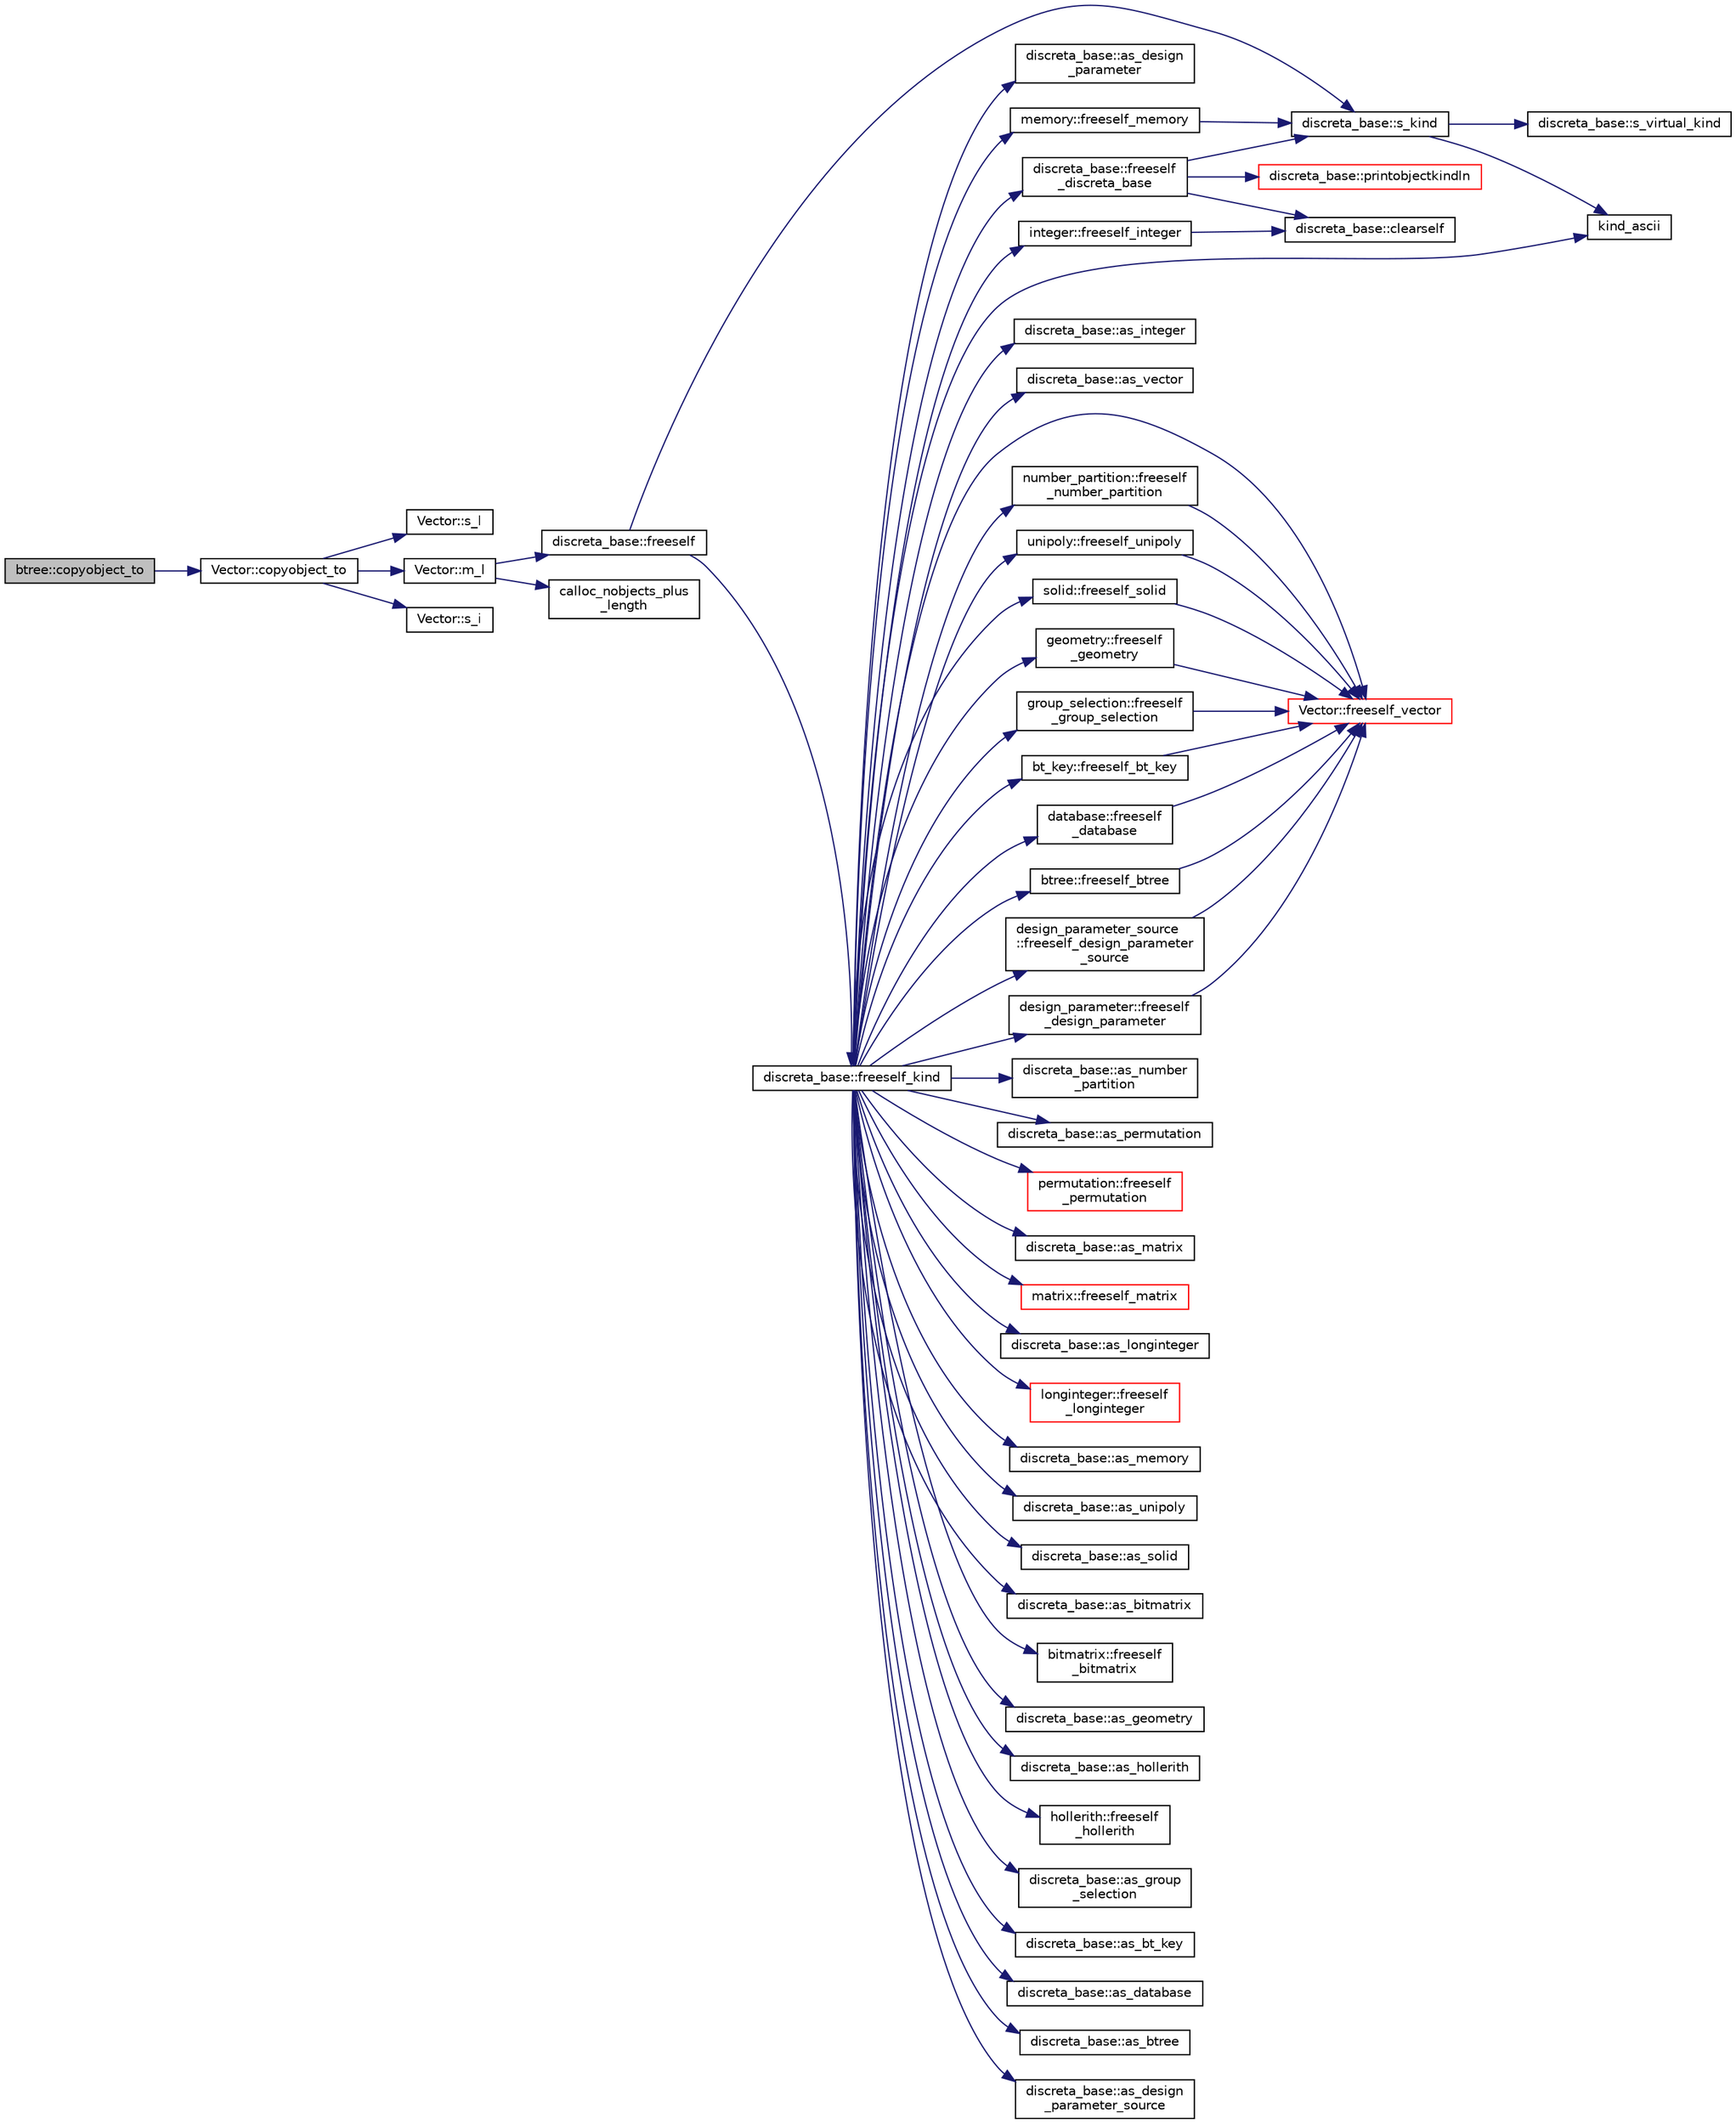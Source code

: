 digraph "btree::copyobject_to"
{
  edge [fontname="Helvetica",fontsize="10",labelfontname="Helvetica",labelfontsize="10"];
  node [fontname="Helvetica",fontsize="10",shape=record];
  rankdir="LR";
  Node764 [label="btree::copyobject_to",height=0.2,width=0.4,color="black", fillcolor="grey75", style="filled", fontcolor="black"];
  Node764 -> Node765 [color="midnightblue",fontsize="10",style="solid",fontname="Helvetica"];
  Node765 [label="Vector::copyobject_to",height=0.2,width=0.4,color="black", fillcolor="white", style="filled",URL="$d5/db2/class_vector.html#af657307f3d344c8cef5d633335a5f484"];
  Node765 -> Node766 [color="midnightblue",fontsize="10",style="solid",fontname="Helvetica"];
  Node766 [label="Vector::s_l",height=0.2,width=0.4,color="black", fillcolor="white", style="filled",URL="$d5/db2/class_vector.html#ad2dc082288f858d22a528832289e0704"];
  Node765 -> Node767 [color="midnightblue",fontsize="10",style="solid",fontname="Helvetica"];
  Node767 [label="Vector::m_l",height=0.2,width=0.4,color="black", fillcolor="white", style="filled",URL="$d5/db2/class_vector.html#a00f5520c2a6b4f5282a1a8bcf8ea74eb"];
  Node767 -> Node768 [color="midnightblue",fontsize="10",style="solid",fontname="Helvetica"];
  Node768 [label="discreta_base::freeself",height=0.2,width=0.4,color="black", fillcolor="white", style="filled",URL="$d7/d71/classdiscreta__base.html#a9a3c9501a562293b5667c11b9174d6e5"];
  Node768 -> Node769 [color="midnightblue",fontsize="10",style="solid",fontname="Helvetica"];
  Node769 [label="discreta_base::freeself_kind",height=0.2,width=0.4,color="black", fillcolor="white", style="filled",URL="$d7/d71/classdiscreta__base.html#a63a23ada2165b3838fab719ed458cec8"];
  Node769 -> Node770 [color="midnightblue",fontsize="10",style="solid",fontname="Helvetica"];
  Node770 [label="discreta_base::freeself\l_discreta_base",height=0.2,width=0.4,color="black", fillcolor="white", style="filled",URL="$d7/d71/classdiscreta__base.html#a8b1ec2cee4566034441e066dc2c027db"];
  Node770 -> Node771 [color="midnightblue",fontsize="10",style="solid",fontname="Helvetica"];
  Node771 [label="discreta_base::s_kind",height=0.2,width=0.4,color="black", fillcolor="white", style="filled",URL="$d7/d71/classdiscreta__base.html#a8a830025c74adbbc3362418a7c2ba157"];
  Node771 -> Node772 [color="midnightblue",fontsize="10",style="solid",fontname="Helvetica"];
  Node772 [label="discreta_base::s_virtual_kind",height=0.2,width=0.4,color="black", fillcolor="white", style="filled",URL="$d7/d71/classdiscreta__base.html#a52778a6d6943a468be083d0785d418fb"];
  Node771 -> Node773 [color="midnightblue",fontsize="10",style="solid",fontname="Helvetica"];
  Node773 [label="kind_ascii",height=0.2,width=0.4,color="black", fillcolor="white", style="filled",URL="$d9/d60/discreta_8h.html#ad0ce825a9f29bc6cec27e1b64cfe27bf"];
  Node770 -> Node774 [color="midnightblue",fontsize="10",style="solid",fontname="Helvetica"];
  Node774 [label="discreta_base::printobjectkindln",height=0.2,width=0.4,color="red", fillcolor="white", style="filled",URL="$d7/d71/classdiscreta__base.html#a677ccc8f392ebedde05e453f8cf59559"];
  Node770 -> Node776 [color="midnightblue",fontsize="10",style="solid",fontname="Helvetica"];
  Node776 [label="discreta_base::clearself",height=0.2,width=0.4,color="black", fillcolor="white", style="filled",URL="$d7/d71/classdiscreta__base.html#acc3985eac311491ab6ea3e409cffd3c4"];
  Node769 -> Node777 [color="midnightblue",fontsize="10",style="solid",fontname="Helvetica"];
  Node777 [label="discreta_base::as_integer",height=0.2,width=0.4,color="black", fillcolor="white", style="filled",URL="$d7/d71/classdiscreta__base.html#a00d7691eaf874fd283d942692fe8dd26"];
  Node769 -> Node778 [color="midnightblue",fontsize="10",style="solid",fontname="Helvetica"];
  Node778 [label="integer::freeself_integer",height=0.2,width=0.4,color="black", fillcolor="white", style="filled",URL="$d0/de5/classinteger.html#a02eb557612c9db1820dd75a77151edc0"];
  Node778 -> Node776 [color="midnightblue",fontsize="10",style="solid",fontname="Helvetica"];
  Node769 -> Node779 [color="midnightblue",fontsize="10",style="solid",fontname="Helvetica"];
  Node779 [label="discreta_base::as_vector",height=0.2,width=0.4,color="black", fillcolor="white", style="filled",URL="$d7/d71/classdiscreta__base.html#a7bdd6cae39c380b128ee9e17e42cf020"];
  Node769 -> Node780 [color="midnightblue",fontsize="10",style="solid",fontname="Helvetica"];
  Node780 [label="Vector::freeself_vector",height=0.2,width=0.4,color="red", fillcolor="white", style="filled",URL="$d5/db2/class_vector.html#ad55c58937ca8fb342247a2c0fb572d20"];
  Node769 -> Node782 [color="midnightblue",fontsize="10",style="solid",fontname="Helvetica"];
  Node782 [label="discreta_base::as_number\l_partition",height=0.2,width=0.4,color="black", fillcolor="white", style="filled",URL="$d7/d71/classdiscreta__base.html#a307aa09de0e925d46697707968ffab00"];
  Node769 -> Node783 [color="midnightblue",fontsize="10",style="solid",fontname="Helvetica"];
  Node783 [label="number_partition::freeself\l_number_partition",height=0.2,width=0.4,color="black", fillcolor="white", style="filled",URL="$df/d50/classnumber__partition.html#aa74111c1c8cd218b654e7b7c1ca42eb5"];
  Node783 -> Node780 [color="midnightblue",fontsize="10",style="solid",fontname="Helvetica"];
  Node769 -> Node784 [color="midnightblue",fontsize="10",style="solid",fontname="Helvetica"];
  Node784 [label="discreta_base::as_permutation",height=0.2,width=0.4,color="black", fillcolor="white", style="filled",URL="$d7/d71/classdiscreta__base.html#aa4e72f36a82984239b12ae831e131098"];
  Node769 -> Node785 [color="midnightblue",fontsize="10",style="solid",fontname="Helvetica"];
  Node785 [label="permutation::freeself\l_permutation",height=0.2,width=0.4,color="red", fillcolor="white", style="filled",URL="$d0/d08/classpermutation.html#a1f86343fa765d71c976d79e5ce372c12"];
  Node769 -> Node786 [color="midnightblue",fontsize="10",style="solid",fontname="Helvetica"];
  Node786 [label="discreta_base::as_matrix",height=0.2,width=0.4,color="black", fillcolor="white", style="filled",URL="$d7/d71/classdiscreta__base.html#ae4d7f56d917a4707b838fbffde6467ff"];
  Node769 -> Node787 [color="midnightblue",fontsize="10",style="solid",fontname="Helvetica"];
  Node787 [label="matrix::freeself_matrix",height=0.2,width=0.4,color="red", fillcolor="white", style="filled",URL="$d1/d8d/classmatrix.html#ab47d61820499f35c15bf82fb6a3b9bd1"];
  Node769 -> Node789 [color="midnightblue",fontsize="10",style="solid",fontname="Helvetica"];
  Node789 [label="discreta_base::as_longinteger",height=0.2,width=0.4,color="black", fillcolor="white", style="filled",URL="$d7/d71/classdiscreta__base.html#a20a094639eb711b10c8694c51937f7cd"];
  Node769 -> Node790 [color="midnightblue",fontsize="10",style="solid",fontname="Helvetica"];
  Node790 [label="longinteger::freeself\l_longinteger",height=0.2,width=0.4,color="red", fillcolor="white", style="filled",URL="$d3/d71/classlonginteger.html#a82006f4b7c6bf897de0387497e16c219"];
  Node769 -> Node792 [color="midnightblue",fontsize="10",style="solid",fontname="Helvetica"];
  Node792 [label="discreta_base::as_memory",height=0.2,width=0.4,color="black", fillcolor="white", style="filled",URL="$d7/d71/classdiscreta__base.html#ad94b2d7dce0cd4fa22db57f6e79c4bd2"];
  Node769 -> Node793 [color="midnightblue",fontsize="10",style="solid",fontname="Helvetica"];
  Node793 [label="memory::freeself_memory",height=0.2,width=0.4,color="black", fillcolor="white", style="filled",URL="$d8/d99/classmemory.html#a19366f9105d79a0e818cc19255d7ef4f"];
  Node793 -> Node771 [color="midnightblue",fontsize="10",style="solid",fontname="Helvetica"];
  Node769 -> Node794 [color="midnightblue",fontsize="10",style="solid",fontname="Helvetica"];
  Node794 [label="discreta_base::as_unipoly",height=0.2,width=0.4,color="black", fillcolor="white", style="filled",URL="$d7/d71/classdiscreta__base.html#ad50d8027f039fe5c2478cddb243adc9d"];
  Node769 -> Node795 [color="midnightblue",fontsize="10",style="solid",fontname="Helvetica"];
  Node795 [label="unipoly::freeself_unipoly",height=0.2,width=0.4,color="black", fillcolor="white", style="filled",URL="$d1/d89/classunipoly.html#aad315db6c6adb555a0c63877aab7d27e"];
  Node795 -> Node780 [color="midnightblue",fontsize="10",style="solid",fontname="Helvetica"];
  Node769 -> Node796 [color="midnightblue",fontsize="10",style="solid",fontname="Helvetica"];
  Node796 [label="discreta_base::as_solid",height=0.2,width=0.4,color="black", fillcolor="white", style="filled",URL="$d7/d71/classdiscreta__base.html#a1fc5f2b85ec97ab0a69dd64903c970a5"];
  Node769 -> Node797 [color="midnightblue",fontsize="10",style="solid",fontname="Helvetica"];
  Node797 [label="solid::freeself_solid",height=0.2,width=0.4,color="black", fillcolor="white", style="filled",URL="$d8/def/classsolid.html#a84c2f0abd7b24b1cf2ccefa9c99567fe"];
  Node797 -> Node780 [color="midnightblue",fontsize="10",style="solid",fontname="Helvetica"];
  Node769 -> Node798 [color="midnightblue",fontsize="10",style="solid",fontname="Helvetica"];
  Node798 [label="discreta_base::as_bitmatrix",height=0.2,width=0.4,color="black", fillcolor="white", style="filled",URL="$d7/d71/classdiscreta__base.html#a071ad54ea8ef6c9d1d15f532e5a76df6"];
  Node769 -> Node799 [color="midnightblue",fontsize="10",style="solid",fontname="Helvetica"];
  Node799 [label="bitmatrix::freeself\l_bitmatrix",height=0.2,width=0.4,color="black", fillcolor="white", style="filled",URL="$de/dc8/classbitmatrix.html#a4b84eed56a244df63819eae6b7ba1eff"];
  Node769 -> Node800 [color="midnightblue",fontsize="10",style="solid",fontname="Helvetica"];
  Node800 [label="discreta_base::as_geometry",height=0.2,width=0.4,color="black", fillcolor="white", style="filled",URL="$d7/d71/classdiscreta__base.html#a38fc7b4cdd830703e9d87354b79bc5c8"];
  Node769 -> Node801 [color="midnightblue",fontsize="10",style="solid",fontname="Helvetica"];
  Node801 [label="geometry::freeself\l_geometry",height=0.2,width=0.4,color="black", fillcolor="white", style="filled",URL="$da/d44/classgeometry.html#a504b1b52d24b4ae00d9fd0b7838b57e6"];
  Node801 -> Node780 [color="midnightblue",fontsize="10",style="solid",fontname="Helvetica"];
  Node769 -> Node802 [color="midnightblue",fontsize="10",style="solid",fontname="Helvetica"];
  Node802 [label="discreta_base::as_hollerith",height=0.2,width=0.4,color="black", fillcolor="white", style="filled",URL="$d7/d71/classdiscreta__base.html#a3e66f82711f314710107e2f29e589690"];
  Node769 -> Node803 [color="midnightblue",fontsize="10",style="solid",fontname="Helvetica"];
  Node803 [label="hollerith::freeself\l_hollerith",height=0.2,width=0.4,color="black", fillcolor="white", style="filled",URL="$d8/d99/classhollerith.html#a240d1b30780c9e09323d0b3ad5e2d1f7"];
  Node769 -> Node804 [color="midnightblue",fontsize="10",style="solid",fontname="Helvetica"];
  Node804 [label="discreta_base::as_group\l_selection",height=0.2,width=0.4,color="black", fillcolor="white", style="filled",URL="$d7/d71/classdiscreta__base.html#aae1bac4883c567718bef9fb610abbdc8"];
  Node769 -> Node805 [color="midnightblue",fontsize="10",style="solid",fontname="Helvetica"];
  Node805 [label="group_selection::freeself\l_group_selection",height=0.2,width=0.4,color="black", fillcolor="white", style="filled",URL="$d6/db0/classgroup__selection.html#a778b1a466858bf7f90516eeba1795798"];
  Node805 -> Node780 [color="midnightblue",fontsize="10",style="solid",fontname="Helvetica"];
  Node769 -> Node806 [color="midnightblue",fontsize="10",style="solid",fontname="Helvetica"];
  Node806 [label="discreta_base::as_bt_key",height=0.2,width=0.4,color="black", fillcolor="white", style="filled",URL="$d7/d71/classdiscreta__base.html#a2734c6e08dca17cf6588bd5064ec1b9f"];
  Node769 -> Node807 [color="midnightblue",fontsize="10",style="solid",fontname="Helvetica"];
  Node807 [label="bt_key::freeself_bt_key",height=0.2,width=0.4,color="black", fillcolor="white", style="filled",URL="$d1/de5/classbt__key.html#aad1f5a9b943d3ae072f1d09a9bb126c6"];
  Node807 -> Node780 [color="midnightblue",fontsize="10",style="solid",fontname="Helvetica"];
  Node769 -> Node808 [color="midnightblue",fontsize="10",style="solid",fontname="Helvetica"];
  Node808 [label="discreta_base::as_database",height=0.2,width=0.4,color="black", fillcolor="white", style="filled",URL="$d7/d71/classdiscreta__base.html#ab055d39d58210a2b03ba3d33703b09a9"];
  Node769 -> Node809 [color="midnightblue",fontsize="10",style="solid",fontname="Helvetica"];
  Node809 [label="database::freeself\l_database",height=0.2,width=0.4,color="black", fillcolor="white", style="filled",URL="$db/d72/classdatabase.html#a4dc263211f9b364e4fa733c8cf53e066"];
  Node809 -> Node780 [color="midnightblue",fontsize="10",style="solid",fontname="Helvetica"];
  Node769 -> Node810 [color="midnightblue",fontsize="10",style="solid",fontname="Helvetica"];
  Node810 [label="discreta_base::as_btree",height=0.2,width=0.4,color="black", fillcolor="white", style="filled",URL="$d7/d71/classdiscreta__base.html#a78e76674cef2ec113c17989c11288778"];
  Node769 -> Node811 [color="midnightblue",fontsize="10",style="solid",fontname="Helvetica"];
  Node811 [label="btree::freeself_btree",height=0.2,width=0.4,color="black", fillcolor="white", style="filled",URL="$dd/db0/classbtree.html#af866a69c5f887781efdcd491d71f2c28"];
  Node811 -> Node780 [color="midnightblue",fontsize="10",style="solid",fontname="Helvetica"];
  Node769 -> Node812 [color="midnightblue",fontsize="10",style="solid",fontname="Helvetica"];
  Node812 [label="discreta_base::as_design\l_parameter_source",height=0.2,width=0.4,color="black", fillcolor="white", style="filled",URL="$d7/d71/classdiscreta__base.html#a59cbf837c6582ded5bc586265d13d81a"];
  Node769 -> Node813 [color="midnightblue",fontsize="10",style="solid",fontname="Helvetica"];
  Node813 [label="design_parameter_source\l::freeself_design_parameter\l_source",height=0.2,width=0.4,color="black", fillcolor="white", style="filled",URL="$df/d4b/classdesign__parameter__source.html#a61e751fbde5330ede70525d4953bbc79"];
  Node813 -> Node780 [color="midnightblue",fontsize="10",style="solid",fontname="Helvetica"];
  Node769 -> Node814 [color="midnightblue",fontsize="10",style="solid",fontname="Helvetica"];
  Node814 [label="discreta_base::as_design\l_parameter",height=0.2,width=0.4,color="black", fillcolor="white", style="filled",URL="$d7/d71/classdiscreta__base.html#aab24ff38ea1c5471ab3de42e014d0f2a"];
  Node769 -> Node815 [color="midnightblue",fontsize="10",style="solid",fontname="Helvetica"];
  Node815 [label="design_parameter::freeself\l_design_parameter",height=0.2,width=0.4,color="black", fillcolor="white", style="filled",URL="$da/d94/classdesign__parameter.html#a0e7274960527530080b673a9d9e53fed"];
  Node815 -> Node780 [color="midnightblue",fontsize="10",style="solid",fontname="Helvetica"];
  Node769 -> Node773 [color="midnightblue",fontsize="10",style="solid",fontname="Helvetica"];
  Node768 -> Node771 [color="midnightblue",fontsize="10",style="solid",fontname="Helvetica"];
  Node767 -> Node816 [color="midnightblue",fontsize="10",style="solid",fontname="Helvetica"];
  Node816 [label="calloc_nobjects_plus\l_length",height=0.2,width=0.4,color="black", fillcolor="white", style="filled",URL="$d9/d60/discreta_8h.html#a71599d54c8c17dfa065a363f5cdd0aa4"];
  Node765 -> Node817 [color="midnightblue",fontsize="10",style="solid",fontname="Helvetica"];
  Node817 [label="Vector::s_i",height=0.2,width=0.4,color="black", fillcolor="white", style="filled",URL="$d5/db2/class_vector.html#a1c4fe1752523df8119f70dd550244871"];
}
